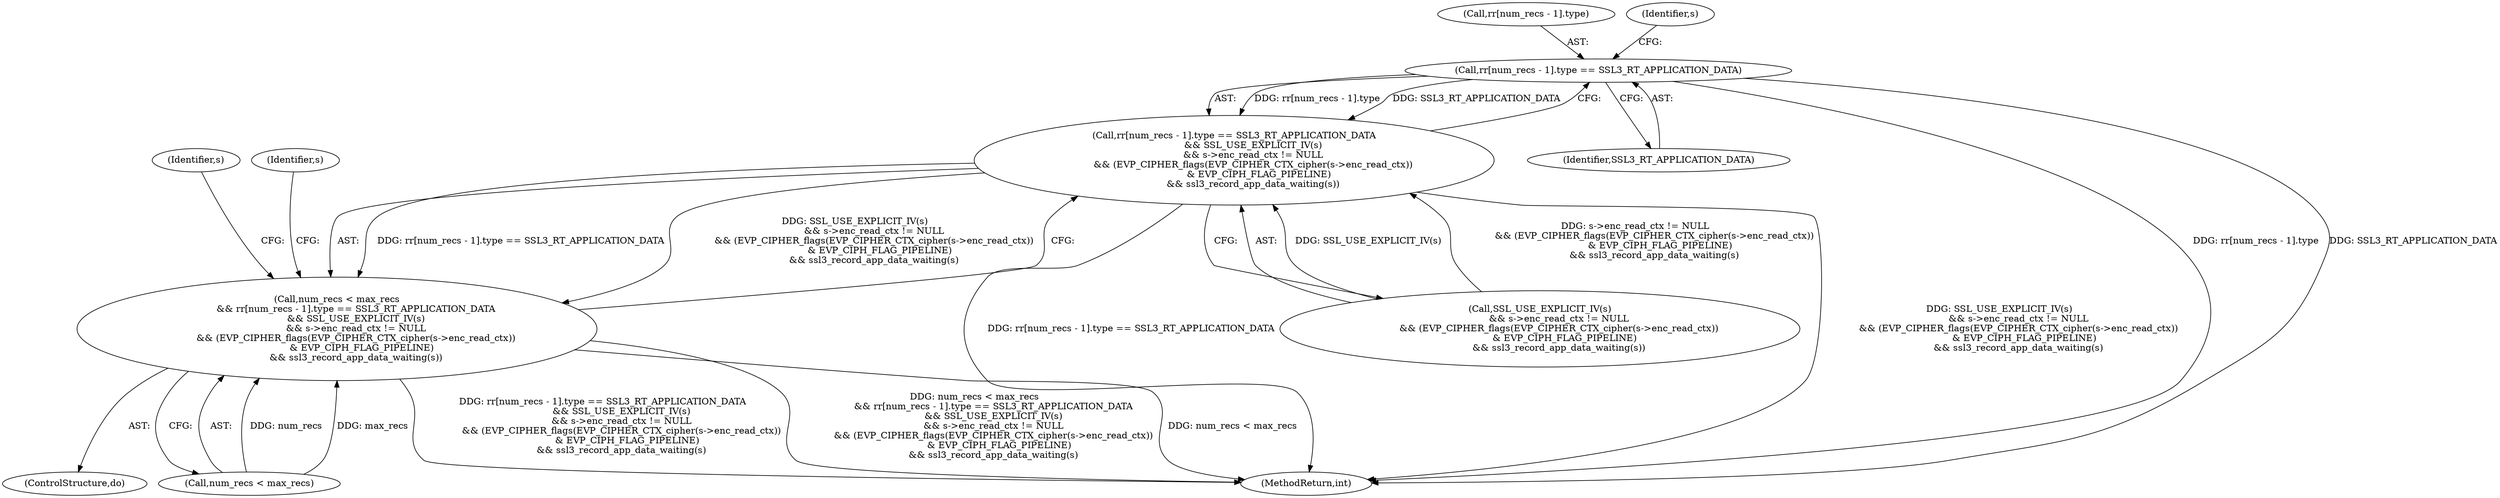 digraph "0_openssl_4ad93618d26a3ea23d36ad5498ff4f59eff3a4d2_1@pointer" {
"1000711" [label="(Call,rr[num_recs - 1].type == SSL3_RT_APPLICATION_DATA)"];
"1000710" [label="(Call,rr[num_recs - 1].type == SSL3_RT_APPLICATION_DATA\n             && SSL_USE_EXPLICIT_IV(s)\n             && s->enc_read_ctx != NULL\n             && (EVP_CIPHER_flags(EVP_CIPHER_CTX_cipher(s->enc_read_ctx))\n                 & EVP_CIPH_FLAG_PIPELINE)\n             && ssl3_record_app_data_waiting(s))"];
"1000706" [label="(Call,num_recs < max_recs\n             && rr[num_recs - 1].type == SSL3_RT_APPLICATION_DATA\n             && SSL_USE_EXPLICIT_IV(s)\n             && s->enc_read_ctx != NULL\n             && (EVP_CIPHER_flags(EVP_CIPHER_CTX_cipher(s->enc_read_ctx))\n                 & EVP_CIPH_FLAG_PIPELINE)\n             && ssl3_record_app_data_waiting(s))"];
"1000720" [label="(Call,SSL_USE_EXPLICIT_IV(s)\n             && s->enc_read_ctx != NULL\n             && (EVP_CIPHER_flags(EVP_CIPHER_CTX_cipher(s->enc_read_ctx))\n                 & EVP_CIPH_FLAG_PIPELINE)\n             && ssl3_record_app_data_waiting(s))"];
"1000712" [label="(Call,rr[num_recs - 1].type)"];
"1000195" [label="(ControlStructure,do)"];
"1000719" [label="(Identifier,SSL3_RT_APPLICATION_DATA)"];
"1000711" [label="(Call,rr[num_recs - 1].type == SSL3_RT_APPLICATION_DATA)"];
"1000742" [label="(Identifier,s)"];
"1000710" [label="(Call,rr[num_recs - 1].type == SSL3_RT_APPLICATION_DATA\n             && SSL_USE_EXPLICIT_IV(s)\n             && s->enc_read_ctx != NULL\n             && (EVP_CIPHER_flags(EVP_CIPHER_CTX_cipher(s->enc_read_ctx))\n                 & EVP_CIPH_FLAG_PIPELINE)\n             && ssl3_record_app_data_waiting(s))"];
"1001197" [label="(MethodReturn,int)"];
"1000722" [label="(Identifier,s)"];
"1000707" [label="(Call,num_recs < max_recs)"];
"1000706" [label="(Call,num_recs < max_recs\n             && rr[num_recs - 1].type == SSL3_RT_APPLICATION_DATA\n             && SSL_USE_EXPLICIT_IV(s)\n             && s->enc_read_ctx != NULL\n             && (EVP_CIPHER_flags(EVP_CIPHER_CTX_cipher(s->enc_read_ctx))\n                 & EVP_CIPH_FLAG_PIPELINE)\n             && ssl3_record_app_data_waiting(s))"];
"1000203" [label="(Identifier,s)"];
"1000711" -> "1000710"  [label="AST: "];
"1000711" -> "1000719"  [label="CFG: "];
"1000712" -> "1000711"  [label="AST: "];
"1000719" -> "1000711"  [label="AST: "];
"1000722" -> "1000711"  [label="CFG: "];
"1000710" -> "1000711"  [label="CFG: "];
"1000711" -> "1001197"  [label="DDG: rr[num_recs - 1].type"];
"1000711" -> "1001197"  [label="DDG: SSL3_RT_APPLICATION_DATA"];
"1000711" -> "1000710"  [label="DDG: rr[num_recs - 1].type"];
"1000711" -> "1000710"  [label="DDG: SSL3_RT_APPLICATION_DATA"];
"1000710" -> "1000706"  [label="AST: "];
"1000710" -> "1000720"  [label="CFG: "];
"1000720" -> "1000710"  [label="AST: "];
"1000706" -> "1000710"  [label="CFG: "];
"1000710" -> "1001197"  [label="DDG: rr[num_recs - 1].type == SSL3_RT_APPLICATION_DATA"];
"1000710" -> "1001197"  [label="DDG: SSL_USE_EXPLICIT_IV(s)\n             && s->enc_read_ctx != NULL\n             && (EVP_CIPHER_flags(EVP_CIPHER_CTX_cipher(s->enc_read_ctx))\n                 & EVP_CIPH_FLAG_PIPELINE)\n             && ssl3_record_app_data_waiting(s)"];
"1000710" -> "1000706"  [label="DDG: rr[num_recs - 1].type == SSL3_RT_APPLICATION_DATA"];
"1000710" -> "1000706"  [label="DDG: SSL_USE_EXPLICIT_IV(s)\n             && s->enc_read_ctx != NULL\n             && (EVP_CIPHER_flags(EVP_CIPHER_CTX_cipher(s->enc_read_ctx))\n                 & EVP_CIPH_FLAG_PIPELINE)\n             && ssl3_record_app_data_waiting(s)"];
"1000720" -> "1000710"  [label="DDG: SSL_USE_EXPLICIT_IV(s)"];
"1000720" -> "1000710"  [label="DDG: s->enc_read_ctx != NULL\n             && (EVP_CIPHER_flags(EVP_CIPHER_CTX_cipher(s->enc_read_ctx))\n                 & EVP_CIPH_FLAG_PIPELINE)\n             && ssl3_record_app_data_waiting(s)"];
"1000706" -> "1000195"  [label="AST: "];
"1000706" -> "1000707"  [label="CFG: "];
"1000707" -> "1000706"  [label="AST: "];
"1000203" -> "1000706"  [label="CFG: "];
"1000742" -> "1000706"  [label="CFG: "];
"1000706" -> "1001197"  [label="DDG: rr[num_recs - 1].type == SSL3_RT_APPLICATION_DATA\n             && SSL_USE_EXPLICIT_IV(s)\n             && s->enc_read_ctx != NULL\n             && (EVP_CIPHER_flags(EVP_CIPHER_CTX_cipher(s->enc_read_ctx))\n                 & EVP_CIPH_FLAG_PIPELINE)\n             && ssl3_record_app_data_waiting(s)"];
"1000706" -> "1001197"  [label="DDG: num_recs < max_recs\n             && rr[num_recs - 1].type == SSL3_RT_APPLICATION_DATA\n             && SSL_USE_EXPLICIT_IV(s)\n             && s->enc_read_ctx != NULL\n             && (EVP_CIPHER_flags(EVP_CIPHER_CTX_cipher(s->enc_read_ctx))\n                 & EVP_CIPH_FLAG_PIPELINE)\n             && ssl3_record_app_data_waiting(s)"];
"1000706" -> "1001197"  [label="DDG: num_recs < max_recs"];
"1000707" -> "1000706"  [label="DDG: num_recs"];
"1000707" -> "1000706"  [label="DDG: max_recs"];
}

